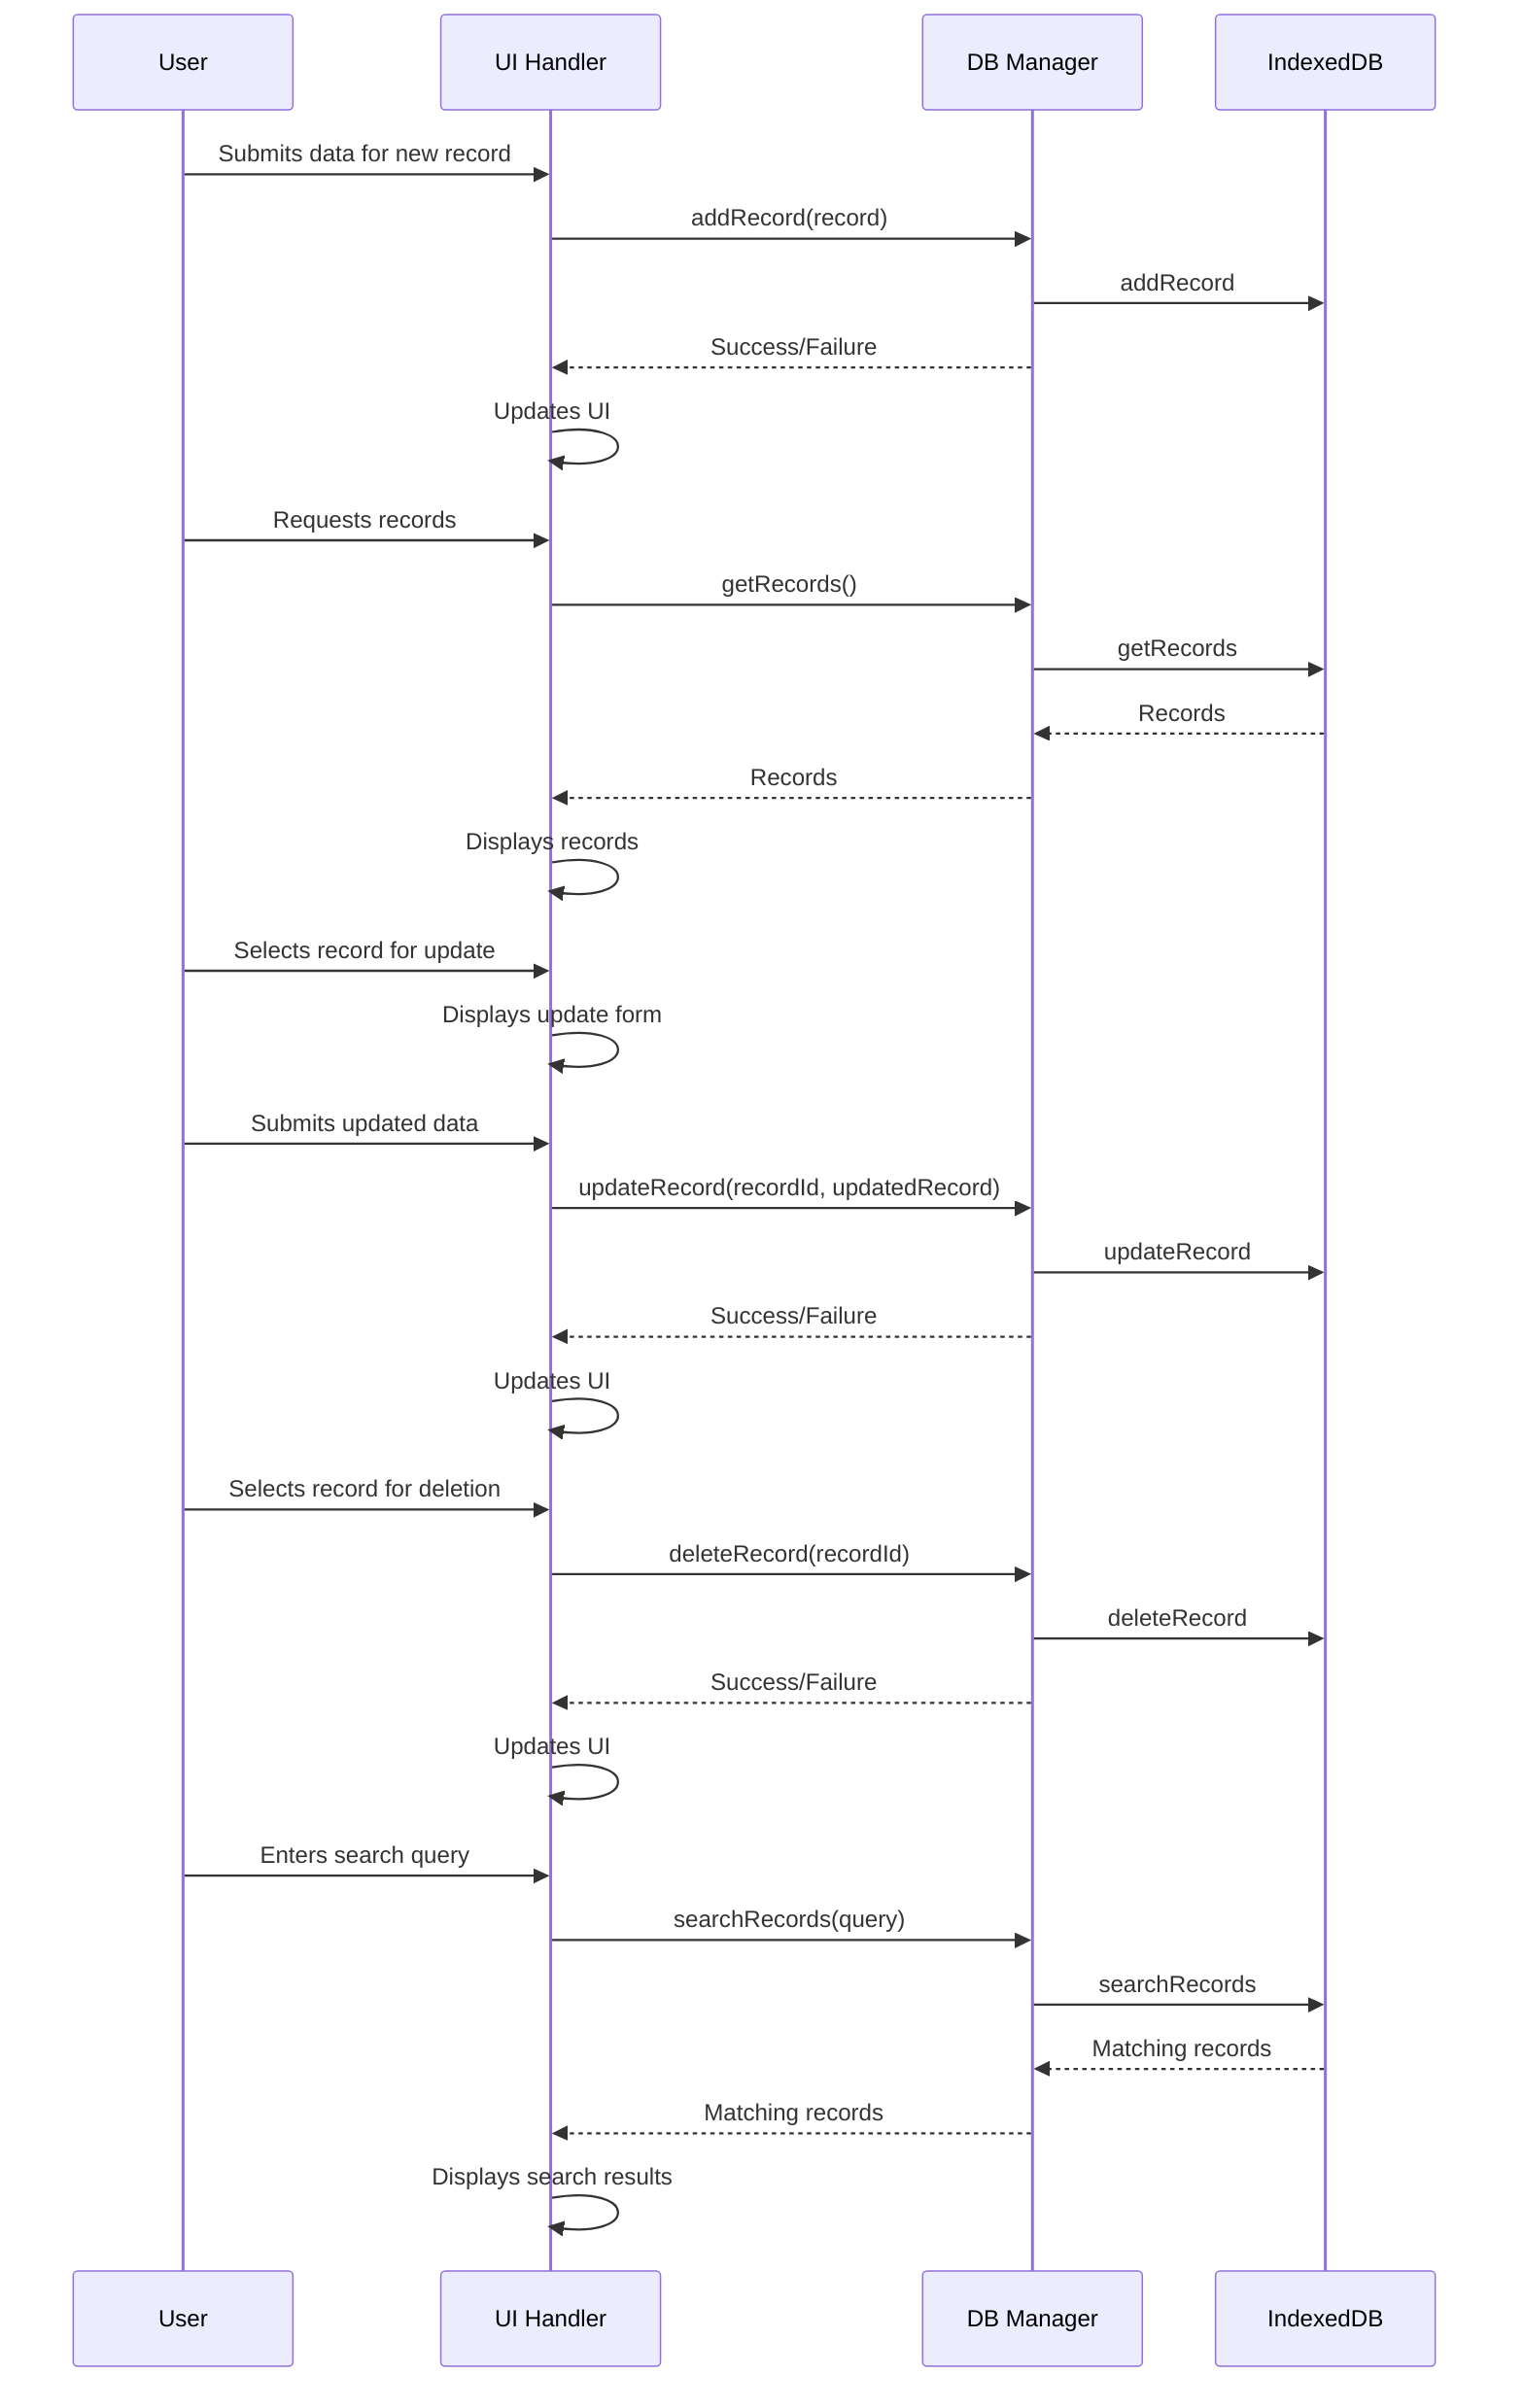 sequenceDiagram
    participant User as User
    participant UIHandler as UI Handler
    participant DatabaseManager as DB Manager
    User->>UIHandler: Submits data for new record
    UIHandler->>DatabaseManager: addRecord(record)
    DatabaseManager->>IndexedDB: addRecord
    DatabaseManager-->>UIHandler: Success/Failure
    UIHandler->>UIHandler: Updates UI
    User->>UIHandler: Requests records
    UIHandler->>DatabaseManager: getRecords()
    DatabaseManager->>IndexedDB: getRecords
    IndexedDB-->>DatabaseManager: Records
    DatabaseManager-->>UIHandler: Records
    UIHandler->>UIHandler: Displays records
    User->>UIHandler: Selects record for update
    UIHandler->>UIHandler: Displays update form
    User->>UIHandler: Submits updated data
    UIHandler->>DatabaseManager: updateRecord(recordId, updatedRecord)
    DatabaseManager->>IndexedDB: updateRecord
    DatabaseManager-->>UIHandler: Success/Failure
    UIHandler->>UIHandler: Updates UI
    User->>UIHandler: Selects record for deletion
    UIHandler->>DatabaseManager: deleteRecord(recordId)
    DatabaseManager->>IndexedDB: deleteRecord
    DatabaseManager-->>UIHandler: Success/Failure
    UIHandler->>UIHandler: Updates UI
    User->>UIHandler: Enters search query
    UIHandler->>DatabaseManager: searchRecords(query)
    DatabaseManager->>IndexedDB: searchRecords
    IndexedDB-->>DatabaseManager: Matching records
    DatabaseManager-->>UIHandler: Matching records
    UIHandler->>UIHandler: Displays search results